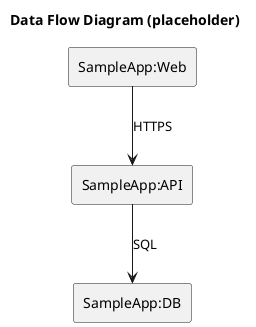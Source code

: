 @startuml
title Data Flow Diagram (placeholder)
rectangle "SampleApp:Web" as W
rectangle "SampleApp:API" as A
rectangle "SampleApp:DB" as D
W --> A : HTTPS
A --> D : SQL
@enduml

